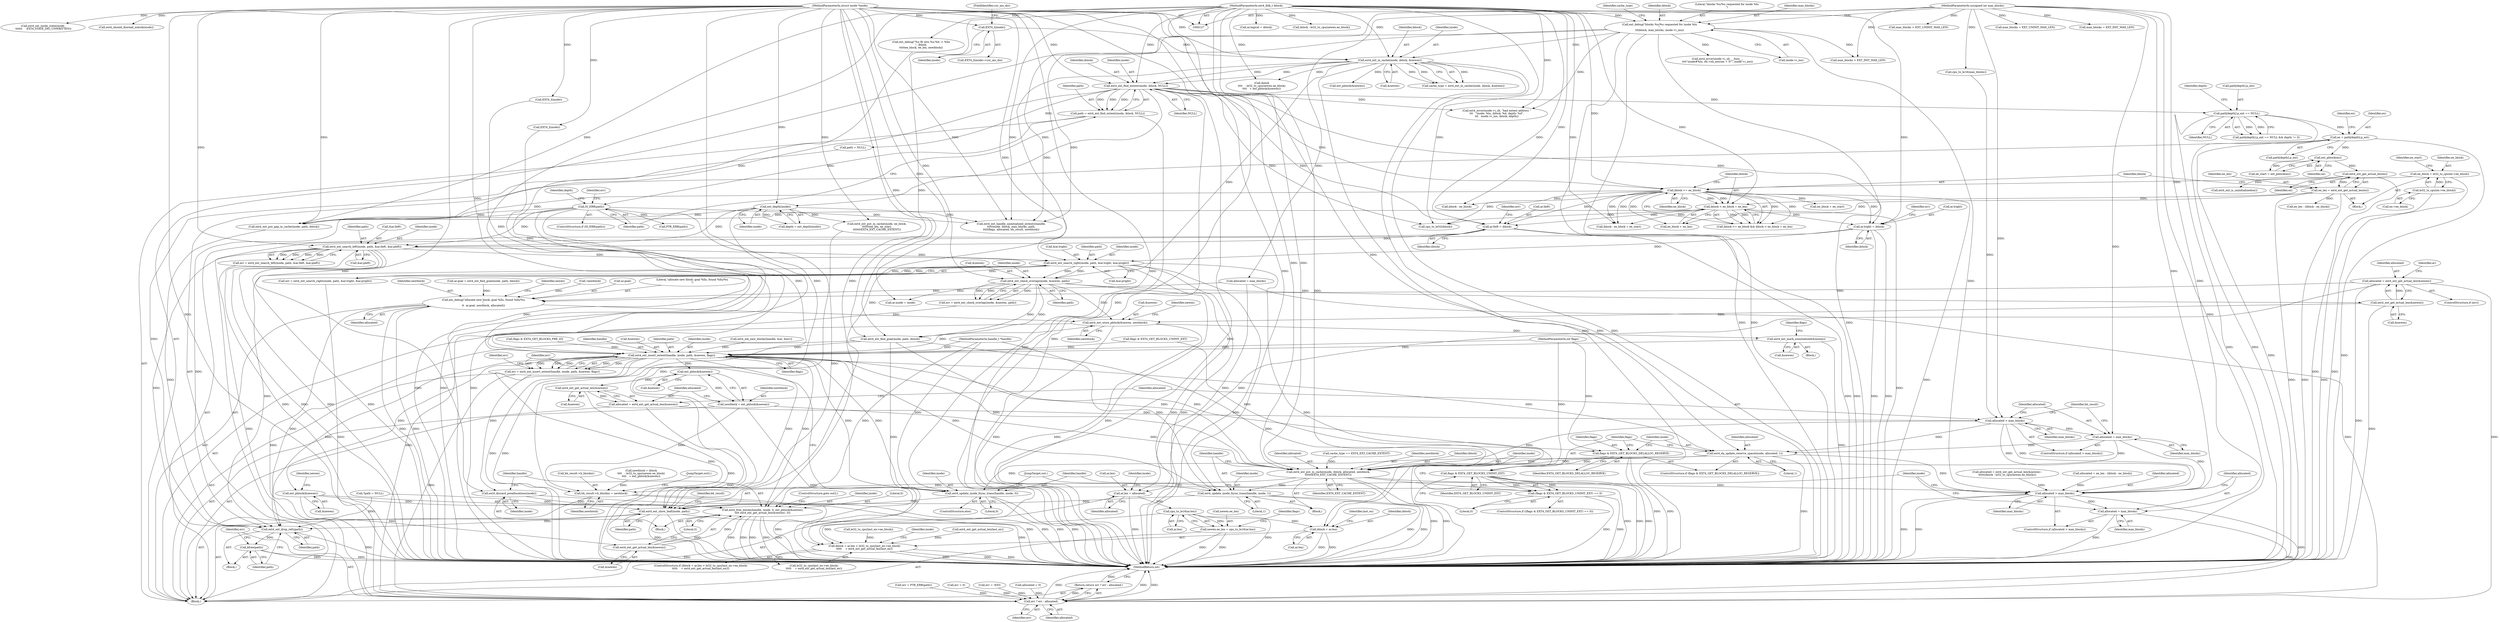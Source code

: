 digraph "0_linux_744692dc059845b2a3022119871846e74d4f6e11@API" {
"1000473" [label="(Call,allocated = ext4_ext_get_actual_len(&newex))"];
"1000475" [label="(Call,ext4_ext_get_actual_len(&newex))"];
"1000466" [label="(Call,ext4_ext_check_overlap(inode, &newex, path))"];
"1000414" [label="(Call,ext4_ext_search_right(inode, path, &ar.lright, &ar.pright))"];
"1000393" [label="(Call,ext4_ext_search_left(inode, path, &ar.lleft, &ar.pleft))"];
"1000253" [label="(Call,ext_depth(inode))"];
"1000235" [label="(Call,ext4_ext_find_extent(inode, iblock, NULL))"];
"1000178" [label="(Call,ext4_ext_in_cache(inode, iblock, &newex))"];
"1000160" [label="(Call,EXT4_I(inode))"];
"1000129" [label="(MethodParameterIn,struct inode *inode)"];
"1000169" [label="(Call,ext_debug(\"blocks %u/%u requested for inode %lu\n\",\n\t\t\tiblock, max_blocks, inode->i_ino))"];
"1000130" [label="(MethodParameterIn,ext4_lblk_t iblock)"];
"1000131" [label="(MethodParameterIn,unsigned int max_blocks)"];
"1000240" [label="(Call,IS_ERR(path))"];
"1000233" [label="(Call,path = ext4_ext_find_extent(inode, iblock, NULL))"];
"1000386" [label="(Call,ar.lleft = iblock)"];
"1000322" [label="(Call,iblock < ee_block + ee_len)"];
"1000319" [label="(Call,iblock >= ee_block)"];
"1000301" [label="(Call,ee_block = le32_to_cpu(ex->ee_block))"];
"1000303" [label="(Call,le32_to_cpu(ex->ee_block))"];
"1000313" [label="(Call,ee_len = ext4_ext_get_actual_len(ex))"];
"1000315" [label="(Call,ext4_ext_get_actual_len(ex))"];
"1000310" [label="(Call,ext_pblock(ex))"];
"1000290" [label="(Call,ex = path[depth].p_ext)"];
"1000257" [label="(Call,path[depth].p_ext == NULL)"];
"1000407" [label="(Call,ar.lright = iblock)"];
"1000500" [label="(Call,ar.len = allocated)"];
"1000548" [label="(Call,cpu_to_le16(ar.len))"];
"1000544" [label="(Call,newex.ee_len = cpu_to_le16(ar.len))"];
"1000600" [label="(Call,iblock + ar.len > le32_to_cpu(last_ex->ee_block)\n\t\t\t\t\t    + ext4_ext_get_actual_len(last_ex))"];
"1000601" [label="(Call,iblock + ar.len)"];
"1000533" [label="(Call,ext_debug(\"allocate new block: goal %llu, found %llu/%u\n\",\n\t\t  ar.goal, newblock, allocated))"];
"1000540" [label="(Call,ext4_ext_store_pblock(&newex, newblock))"];
"1000557" [label="(Call,ext4_ext_mark_uninitialized(&newex))"];
"1000638" [label="(Call,ext4_ext_insert_extent(handle, inode, path, &newex, flags))"];
"1000636" [label="(Call,err = ext4_ext_insert_extent(handle, inode, path, &newex, flags))"];
"1000747" [label="(Call,err ? err : allocated)"];
"1000746" [label="(Return,return err ? err : allocated;)"];
"1000648" [label="(Call,ext4_discard_preallocations(inode))"];
"1000650" [label="(Call,ext4_free_blocks(handle, inode, 0, ext_pblock(&newex),\n\t\t\t\t ext4_ext_get_actual_len(&newex), 0))"];
"1000654" [label="(Call,ext_pblock(&newex))"];
"1000657" [label="(Call,ext4_ext_get_actual_len(&newex))"];
"1000664" [label="(Call,ext_pblock(&newex))"];
"1000662" [label="(Call,newblock = ext_pblock(&newex))"];
"1000696" [label="(Call,ext4_ext_put_in_cache(inode, iblock, allocated, newblock,\n\t\t\t\t\t\tEXT4_EXT_CACHE_EXTENT))"];
"1000702" [label="(Call,ext4_update_inode_fsync_trans(handle, inode, 1))"];
"1000719" [label="(Call,ext4_ext_show_leaf(inode, path))"];
"1000742" [label="(Call,ext4_ext_drop_refs(path))"];
"1000744" [label="(Call,kfree(path))"];
"1000713" [label="(Call,allocated > max_blocks)"];
"1000716" [label="(Call,allocated = max_blocks)"];
"1000733" [label="(Call,bh_result->b_blocknr = newblock)"];
"1000669" [label="(Call,ext4_ext_get_actual_len(&newex))"];
"1000667" [label="(Call,allocated = ext4_ext_get_actual_len(&newex))"];
"1000673" [label="(Call,allocated > max_blocks)"];
"1000676" [label="(Call,allocated = max_blocks)"];
"1000685" [label="(Call,ext4_da_update_reserve_space(inode, allocated, 1))"];
"1000707" [label="(Call,ext4_update_inode_fsync_trans(handle, inode, 0))"];
"1000682" [label="(Call,flags & EXT4_GET_BLOCKS_DELALLOC_RESERVE)"];
"1000691" [label="(Call,flags & EXT4_GET_BLOCKS_UNINIT_EXT)"];
"1000690" [label="(Call,(flags & EXT4_GET_BLOCKS_UNINIT_EXT) == 0)"];
"1000561" [label="(Call,flags & EXT4_GET_BLOCKS_PRE_IO)"];
"1000711" [label="(JumpTarget,out:)"];
"1000265" [label="(Identifier,depth)"];
"1000723" [label="(Identifier,bh_result)"];
"1000482" [label="(Call,ar.inode = inode)"];
"1000667" [label="(Call,allocated = ext4_ext_get_actual_len(&newex))"];
"1000391" [label="(Call,err = ext4_ext_search_left(inode, path, &ar.lleft, &ar.pleft))"];
"1000699" [label="(Identifier,allocated)"];
"1000715" [label="(Identifier,max_blocks)"];
"1000681" [label="(ControlStructure,if (flags & EXT4_GET_BLOCKS_DELALLOC_RESERVE))"];
"1000308" [label="(Call,ee_start = ext_pblock(ex))"];
"1000672" [label="(ControlStructure,if (allocated > max_blocks))"];
"1000464" [label="(Call,err = ext4_ext_check_overlap(inode, &newex, path))"];
"1000235" [label="(Call,ext4_ext_find_extent(inode, iblock, NULL))"];
"1000243" [label="(Call,err = PTR_ERR(path))"];
"1000533" [label="(Call,ext_debug(\"allocate new block: goal %llu, found %llu/%u\n\",\n\t\t  ar.goal, newblock, allocated))"];
"1000298" [label="(Identifier,ex)"];
"1000180" [label="(Identifier,iblock)"];
"1000449" [label="(Call,max_blocks = EXT_UNINIT_MAX_LEN)"];
"1000475" [label="(Call,ext4_ext_get_actual_len(&newex))"];
"1000661" [label="(ControlStructure,goto out2;)"];
"1000680" [label="(Identifier,bh_result)"];
"1000686" [label="(Identifier,inode)"];
"1000207" [label="(Call,iblock\n\t\t\t\t   - le32_to_cpu(newex.ee_block)\n\t\t\t\t   + ext_pblock(&newex))"];
"1000362" [label="(Call,ext4_ext_handle_uninitialized_extents(handle,\n\t\t\t\t\tinode, iblock, max_blocks, path,\n\t\t\t\t\tflags, allocated, bh_result, newblock))"];
"1000500" [label="(Call,ar.len = allocated)"];
"1000304" [label="(Call,ex->ee_block)"];
"1000573" [label="(Call,ext4_set_inode_state(inode,\n \t\t\t\t\t\t     EXT4_STATE_DIO_UNWRITTEN))"];
"1000254" [label="(Identifier,inode)"];
"1000487" [label="(Call,ar.goal = ext4_ext_find_goal(inode, path, iblock))"];
"1000495" [label="(Call,ar.logical = iblock)"];
"1000694" [label="(Literal,0)"];
"1000176" [label="(Call,cache_type = ext4_ext_in_cache(inode, iblock, &newex))"];
"1000131" [label="(MethodParameterIn,unsigned int max_blocks)"];
"1000684" [label="(Identifier,EXT4_GET_BLOCKS_DELALLOC_RESERVE)"];
"1000691" [label="(Call,flags & EXT4_GET_BLOCKS_UNINIT_EXT)"];
"1000675" [label="(Identifier,max_blocks)"];
"1000128" [label="(MethodParameterIn,handle_t *handle)"];
"1000577" [label="(Call,ext4_should_dioread_nolock(inode))"];
"1000470" [label="(Identifier,path)"];
"1000741" [label="(Block,)"];
"1000713" [label="(Call,allocated > max_blocks)"];
"1000161" [label="(Identifier,inode)"];
"1000734" [label="(Call,bh_result->b_blocknr)"];
"1000313" [label="(Call,ee_len = ext4_ext_get_actual_len(ex))"];
"1000415" [label="(Identifier,inode)"];
"1000134" [label="(Block,)"];
"1000330" [label="(Call,iblock - ee_block + ee_start)"];
"1000601" [label="(Call,iblock + ar.len)"];
"1000665" [label="(Call,&newex)"];
"1000491" [label="(Call,ext4_ext_find_goal(inode, path, iblock))"];
"1000749" [label="(Identifier,err)"];
"1000162" [label="(FieldIdentifier,cur_aio_dio)"];
"1000702" [label="(Call,ext4_update_inode_fsync_trans(handle, inode, 1))"];
"1000712" [label="(ControlStructure,if (allocated > max_blocks))"];
"1000688" [label="(Literal,1)"];
"1000658" [label="(Call,&newex)"];
"1000309" [label="(Identifier,ee_start)"];
"1000314" [label="(Identifier,ee_len)"];
"1000748" [label="(Identifier,err)"];
"1000703" [label="(Identifier,handle)"];
"1000615" [label="(Call,EXT4_I(inode))"];
"1000290" [label="(Call,ex = path[depth].p_ext)"];
"1000542" [label="(Identifier,newex)"];
"1000466" [label="(Call,ext4_ext_check_overlap(inode, &newex, path))"];
"1000479" [label="(Call,allocated = max_blocks)"];
"1000751" [label="(MethodReturn,int)"];
"1000437" [label="(Call,max_blocks = EXT_INIT_MAX_LEN)"];
"1000683" [label="(Identifier,flags)"];
"1000504" [label="(Identifier,allocated)"];
"1000650" [label="(Call,ext4_free_blocks(handle, inode, 0, ext_pblock(&newex),\n\t\t\t\t ext4_ext_get_actual_len(&newex), 0))"];
"1000530" [label="(Call,!newblock)"];
"1000705" [label="(Literal,1)"];
"1000611" [label="(Call,ext4_ext_get_actual_len(last_ex))"];
"1000302" [label="(Identifier,ee_block)"];
"1000179" [label="(Identifier,inode)"];
"1000421" [label="(Call,&ar.pright)"];
"1000136" [label="(Call,*path = NULL)"];
"1000205" [label="(Call,newblock = iblock\n\t\t\t\t   - le32_to_cpu(newex.ee_block)\n\t\t\t\t   + ext_pblock(&newex))"];
"1000253" [label="(Call,ext_depth(inode))"];
"1000236" [label="(Identifier,inode)"];
"1000311" [label="(Identifier,ex)"];
"1000178" [label="(Call,ext4_ext_in_cache(inode, iblock, &newex))"];
"1000716" [label="(Call,allocated = max_blocks)"];
"1000319" [label="(Call,iblock >= ee_block)"];
"1000256" [label="(Call,path[depth].p_ext == NULL && depth != 0)"];
"1000413" [label="(Identifier,err)"];
"1000323" [label="(Identifier,iblock)"];
"1000603" [label="(Call,ar.len)"];
"1000173" [label="(Call,inode->i_ino)"];
"1000639" [label="(Identifier,handle)"];
"1000677" [label="(Identifier,allocated)"];
"1000708" [label="(Identifier,handle)"];
"1000637" [label="(Identifier,err)"];
"1000541" [label="(Call,&newex)"];
"1000322" [label="(Call,iblock < ee_block + ee_len)"];
"1000746" [label="(Return,return err ? err : allocated;)"];
"1000744" [label="(Call,kfree(path))"];
"1000687" [label="(Identifier,allocated)"];
"1000159" [label="(Call,EXT4_I(inode)->cur_aio_dio)"];
"1000636" [label="(Call,err = ext4_ext_insert_extent(handle, inode, path, &newex, flags))"];
"1000546" [label="(Identifier,newex)"];
"1000238" [label="(Identifier,NULL)"];
"1000607" [label="(Call,le32_to_cpu(last_ex->ee_block))"];
"1000172" [label="(Identifier,max_blocks)"];
"1000217" [label="(Call,allocated = ext4_ext_get_actual_len(&newex) -\n\t\t\t\t\t(iblock - le32_to_cpu(newex.ee_block)))"];
"1000353" [label="(Call,ext4_ext_put_in_cache(inode, ee_block,\n\t\t\t\t\t\t\tee_len, ee_start,\n\t\t\t\t\t\t\tEXT4_EXT_CACHE_EXTENT))"];
"1000535" [label="(Call,ar.goal)"];
"1000697" [label="(Identifier,inode)"];
"1000642" [label="(Call,&newex)"];
"1000201" [label="(Call,cache_type == EXT4_EXT_CACHE_EXTENT)"];
"1000682" [label="(Call,flags & EXT4_GET_BLOCKS_DELALLOC_RESERVE)"];
"1000669" [label="(Call,ext4_ext_get_actual_len(&newex))"];
"1000234" [label="(Identifier,path)"];
"1000674" [label="(Identifier,allocated)"];
"1000719" [label="(Call,ext4_ext_show_leaf(inode, path))"];
"1000393" [label="(Call,ext4_ext_search_left(inode, path, &ar.lleft, &ar.pleft))"];
"1000169" [label="(Call,ext_debug(\"blocks %u/%u requested for inode %lu\n\",\n\t\t\tiblock, max_blocks, inode->i_ino))"];
"1000733" [label="(Call,bh_result->b_blocknr = newblock)"];
"1000160" [label="(Call,EXT4_I(inode))"];
"1000386" [label="(Call,ar.lleft = iblock)"];
"1000430" [label="(Call,max_blocks > EXT_INIT_MAX_LEN)"];
"1000474" [label="(Identifier,allocated)"];
"1000710" [label="(Literal,0)"];
"1000750" [label="(Identifier,allocated)"];
"1000292" [label="(Call,path[depth].p_ext)"];
"1000417" [label="(Call,&ar.lright)"];
"1000659" [label="(Identifier,newex)"];
"1000664" [label="(Call,ext_pblock(&newex))"];
"1000324" [label="(Call,ee_block + ee_len)"];
"1000695" [label="(Block,)"];
"1000268" [label="(Call,ext4_error(inode->i_sb, \"bad extent address \"\n\t\t\t   \"inode: %lu, iblock: %d, depth: %d\",\n\t\t\t   inode->i_ino, iblock, depth))"];
"1000130" [label="(MethodParameterIn,ext4_lblk_t iblock)"];
"1000644" [label="(Identifier,flags)"];
"1000443" [label="(Call,max_blocks > EXT_UNINIT_MAX_LEN)"];
"1000395" [label="(Identifier,path)"];
"1000685" [label="(Call,ext4_da_update_reserve_space(inode, allocated, 1))"];
"1000663" [label="(Identifier,newblock)"];
"1000244" [label="(Identifier,err)"];
"1000690" [label="(Call,(flags & EXT4_GET_BLOCKS_UNINIT_EXT) == 0)"];
"1000392" [label="(Identifier,err)"];
"1000332" [label="(Call,ee_block + ee_start)"];
"1000299" [label="(Block,)"];
"1000237" [label="(Identifier,iblock)"];
"1000315" [label="(Call,ext4_ext_get_actual_len(ex))"];
"1000696" [label="(Call,ext4_ext_put_in_cache(inode, iblock, allocated, newblock,\n\t\t\t\t\t\tEXT4_EXT_CACHE_EXTENT))"];
"1000616" [label="(Identifier,inode)"];
"1000599" [label="(ControlStructure,if (iblock + ar.len > le32_to_cpu(last_ex->ee_block)\n\t\t\t\t\t    + ext4_ext_get_actual_len(last_ex)))"];
"1000585" [label="(Call,EXT4_I(inode))"];
"1000743" [label="(Identifier,path)"];
"1000692" [label="(Identifier,flags)"];
"1000240" [label="(Call,IS_ERR(path))"];
"1000133" [label="(MethodParameterIn,int flags)"];
"1000396" [label="(Call,&ar.lleft)"];
"1000407" [label="(Call,ar.lright = iblock)"];
"1000387" [label="(Call,ar.lleft)"];
"1000129" [label="(MethodParameterIn,struct inode *inode)"];
"1000411" [label="(Identifier,iblock)"];
"1000701" [label="(Identifier,EXT4_EXT_CACHE_EXTENT)"];
"1000408" [label="(Call,ar.lright)"];
"1000342" [label="(Call,ext_debug(\"%u fit into %u:%d -> %llu\n\", iblock,\n\t\t\t\t\tee_block, ee_len, newblock))"];
"1000320" [label="(Identifier,iblock)"];
"1000548" [label="(Call,cpu_to_le16(ar.len))"];
"1000257" [label="(Call,path[depth].p_ext == NULL)"];
"1000627" [label="(Call,ext4_error(inode->i_sb, __func__,\n\t\t\t\t\"inode#%lu, eh->eh_entries = 0!\", inode->i_ino))"];
"1000263" [label="(Identifier,NULL)"];
"1000241" [label="(Identifier,path)"];
"1000704" [label="(Identifier,inode)"];
"1000400" [label="(Call,&ar.pleft)"];
"1000721" [label="(Identifier,path)"];
"1000335" [label="(Call,allocated = ee_len - (iblock - ee_block))"];
"1000239" [label="(ControlStructure,if (IS_ERR(path)))"];
"1000310" [label="(Call,ext_pblock(ex))"];
"1000718" [label="(Identifier,max_blocks)"];
"1000670" [label="(Call,&newex)"];
"1000660" [label="(Literal,0)"];
"1000673" [label="(Call,allocated > max_blocks)"];
"1000214" [label="(Call,ext_pblock(&newex))"];
"1000501" [label="(Call,ar.len)"];
"1000609" [label="(Identifier,last_ex)"];
"1000177" [label="(Identifier,cache_type)"];
"1000233" [label="(Call,path = ext4_ext_find_extent(inode, iblock, NULL))"];
"1000252" [label="(Identifier,depth)"];
"1000646" [label="(Identifier,err)"];
"1000462" [label="(Call,cpu_to_le16(max_blocks))"];
"1000316" [label="(Identifier,ex)"];
"1000171" [label="(Identifier,iblock)"];
"1000720" [label="(Identifier,inode)"];
"1000717" [label="(Identifier,allocated)"];
"1000706" [label="(ControlStructure,else)"];
"1000689" [label="(ControlStructure,if ((flags & EXT4_GET_BLOCKS_UNINIT_EXT) == 0))"];
"1000709" [label="(Identifier,inode)"];
"1000549" [label="(Call,ar.len)"];
"1000468" [label="(Call,&newex)"];
"1000700" [label="(Identifier,newblock)"];
"1000556" [label="(Block,)"];
"1000456" [label="(Call,cpu_to_le32(iblock))"];
"1000641" [label="(Identifier,path)"];
"1000648" [label="(Call,ext4_discard_preallocations(inode))"];
"1000471" [label="(ControlStructure,if (err))"];
"1000640" [label="(Identifier,inode)"];
"1000558" [label="(Call,&newex)"];
"1000742" [label="(Call,ext4_ext_drop_refs(path))"];
"1000247" [label="(Call,path = NULL)"];
"1000476" [label="(Call,&newex)"];
"1000638" [label="(Call,ext4_ext_insert_extent(handle, inode, path, &newex, flags))"];
"1000394" [label="(Identifier,inode)"];
"1000539" [label="(Identifier,allocated)"];
"1000600" [label="(Call,iblock + ar.len > le32_to_cpu(last_ex->ee_block)\n\t\t\t\t\t    + ext4_ext_get_actual_len(last_ex))"];
"1000652" [label="(Identifier,inode)"];
"1000655" [label="(Call,&newex)"];
"1000170" [label="(Literal,\"blocks %u/%u requested for inode %lu\n\")"];
"1000145" [label="(Call,err = 0)"];
"1000291" [label="(Identifier,ex)"];
"1000223" [label="(Call,iblock - le32_to_cpu(newex.ee_block))"];
"1000303" [label="(Call,le32_to_cpu(ex->ee_block))"];
"1000602" [label="(Identifier,iblock)"];
"1000654" [label="(Call,ext_pblock(&newex))"];
"1000557" [label="(Call,ext4_ext_mark_uninitialized(&newex))"];
"1000545" [label="(Call,newex.ee_len)"];
"1000251" [label="(Call,depth = ext_depth(inode))"];
"1000278" [label="(Call,err = -EIO)"];
"1000554" [label="(Identifier,flags)"];
"1000714" [label="(Identifier,allocated)"];
"1000693" [label="(Identifier,EXT4_GET_BLOCKS_UNINIT_EXT)"];
"1000649" [label="(Identifier,inode)"];
"1000657" [label="(Call,ext4_ext_get_actual_len(&newex))"];
"1000647" [label="(Block,)"];
"1000258" [label="(Call,path[depth].p_ext)"];
"1000534" [label="(Literal,\"allocate new block: goal %llu, found %llu/%u\n\")"];
"1000651" [label="(Identifier,handle)"];
"1000668" [label="(Identifier,allocated)"];
"1000662" [label="(Call,newblock = ext_pblock(&newex))"];
"1000553" [label="(Call,flags & EXT4_GET_BLOCKS_UNINIT_EXT)"];
"1000738" [label="(JumpTarget,out2:)"];
"1000301" [label="(Call,ee_block = le32_to_cpu(ex->ee_block))"];
"1000318" [label="(Call,iblock >= ee_block && iblock < ee_block + ee_len)"];
"1000152" [label="(Call,allocated = 0)"];
"1000707" [label="(Call,ext4_update_inode_fsync_trans(handle, inode, 0))"];
"1000390" [label="(Identifier,iblock)"];
"1000540" [label="(Call,ext4_ext_store_pblock(&newex, newblock))"];
"1000562" [label="(Identifier,flags)"];
"1000339" [label="(Call,iblock - ee_block)"];
"1000467" [label="(Identifier,inode)"];
"1000350" [label="(Call,ext4_ext_is_uninitialized(ex))"];
"1000698" [label="(Identifier,iblock)"];
"1000676" [label="(Call,allocated = max_blocks)"];
"1000544" [label="(Call,newex.ee_len = cpu_to_le16(ar.len))"];
"1000606" [label="(Call,le32_to_cpu(last_ex->ee_block)\n\t\t\t\t\t    + ext4_ext_get_actual_len(last_ex))"];
"1000745" [label="(Identifier,path)"];
"1000337" [label="(Call,ee_len - (iblock - ee_block))"];
"1000414" [label="(Call,ext4_ext_search_right(inode, path, &ar.lright, &ar.pright))"];
"1000181" [label="(Call,&newex)"];
"1000381" [label="(Call,ext4_ext_put_gap_in_cache(inode, path, iblock))"];
"1000321" [label="(Identifier,ee_block)"];
"1000245" [label="(Call,PTR_ERR(path))"];
"1000747" [label="(Call,err ? err : allocated)"];
"1000538" [label="(Identifier,newblock)"];
"1000543" [label="(Identifier,newblock)"];
"1000508" [label="(Identifier,inode)"];
"1000523" [label="(Call,ext4_mb_new_blocks(handle, &ar, &err))"];
"1000678" [label="(Identifier,max_blocks)"];
"1000484" [label="(Identifier,ar)"];
"1000473" [label="(Call,allocated = ext4_ext_get_actual_len(&newex))"];
"1000412" [label="(Call,err = ext4_ext_search_right(inode, path, &ar.lright, &ar.pright))"];
"1000416" [label="(Identifier,path)"];
"1000653" [label="(Literal,0)"];
"1000737" [label="(Identifier,newblock)"];
"1000473" -> "1000471"  [label="AST: "];
"1000473" -> "1000475"  [label="CFG: "];
"1000474" -> "1000473"  [label="AST: "];
"1000475" -> "1000473"  [label="AST: "];
"1000484" -> "1000473"  [label="CFG: "];
"1000473" -> "1000751"  [label="DDG: "];
"1000475" -> "1000473"  [label="DDG: "];
"1000473" -> "1000500"  [label="DDG: "];
"1000473" -> "1000533"  [label="DDG: "];
"1000473" -> "1000747"  [label="DDG: "];
"1000475" -> "1000476"  [label="CFG: "];
"1000476" -> "1000475"  [label="AST: "];
"1000475" -> "1000751"  [label="DDG: "];
"1000466" -> "1000475"  [label="DDG: "];
"1000475" -> "1000540"  [label="DDG: "];
"1000466" -> "1000464"  [label="AST: "];
"1000466" -> "1000470"  [label="CFG: "];
"1000467" -> "1000466"  [label="AST: "];
"1000468" -> "1000466"  [label="AST: "];
"1000470" -> "1000466"  [label="AST: "];
"1000464" -> "1000466"  [label="CFG: "];
"1000466" -> "1000751"  [label="DDG: "];
"1000466" -> "1000464"  [label="DDG: "];
"1000466" -> "1000464"  [label="DDG: "];
"1000466" -> "1000464"  [label="DDG: "];
"1000414" -> "1000466"  [label="DDG: "];
"1000414" -> "1000466"  [label="DDG: "];
"1000129" -> "1000466"  [label="DDG: "];
"1000178" -> "1000466"  [label="DDG: "];
"1000466" -> "1000482"  [label="DDG: "];
"1000466" -> "1000491"  [label="DDG: "];
"1000466" -> "1000491"  [label="DDG: "];
"1000466" -> "1000540"  [label="DDG: "];
"1000414" -> "1000412"  [label="AST: "];
"1000414" -> "1000421"  [label="CFG: "];
"1000415" -> "1000414"  [label="AST: "];
"1000416" -> "1000414"  [label="AST: "];
"1000417" -> "1000414"  [label="AST: "];
"1000421" -> "1000414"  [label="AST: "];
"1000412" -> "1000414"  [label="CFG: "];
"1000414" -> "1000751"  [label="DDG: "];
"1000414" -> "1000751"  [label="DDG: "];
"1000414" -> "1000751"  [label="DDG: "];
"1000414" -> "1000751"  [label="DDG: "];
"1000414" -> "1000412"  [label="DDG: "];
"1000414" -> "1000412"  [label="DDG: "];
"1000414" -> "1000412"  [label="DDG: "];
"1000414" -> "1000412"  [label="DDG: "];
"1000393" -> "1000414"  [label="DDG: "];
"1000393" -> "1000414"  [label="DDG: "];
"1000129" -> "1000414"  [label="DDG: "];
"1000407" -> "1000414"  [label="DDG: "];
"1000414" -> "1000742"  [label="DDG: "];
"1000393" -> "1000391"  [label="AST: "];
"1000393" -> "1000400"  [label="CFG: "];
"1000394" -> "1000393"  [label="AST: "];
"1000395" -> "1000393"  [label="AST: "];
"1000396" -> "1000393"  [label="AST: "];
"1000400" -> "1000393"  [label="AST: "];
"1000391" -> "1000393"  [label="CFG: "];
"1000393" -> "1000751"  [label="DDG: "];
"1000393" -> "1000751"  [label="DDG: "];
"1000393" -> "1000751"  [label="DDG: "];
"1000393" -> "1000751"  [label="DDG: "];
"1000393" -> "1000391"  [label="DDG: "];
"1000393" -> "1000391"  [label="DDG: "];
"1000393" -> "1000391"  [label="DDG: "];
"1000393" -> "1000391"  [label="DDG: "];
"1000253" -> "1000393"  [label="DDG: "];
"1000129" -> "1000393"  [label="DDG: "];
"1000240" -> "1000393"  [label="DDG: "];
"1000386" -> "1000393"  [label="DDG: "];
"1000393" -> "1000742"  [label="DDG: "];
"1000253" -> "1000251"  [label="AST: "];
"1000253" -> "1000254"  [label="CFG: "];
"1000254" -> "1000253"  [label="AST: "];
"1000251" -> "1000253"  [label="CFG: "];
"1000253" -> "1000751"  [label="DDG: "];
"1000253" -> "1000251"  [label="DDG: "];
"1000235" -> "1000253"  [label="DDG: "];
"1000129" -> "1000253"  [label="DDG: "];
"1000253" -> "1000353"  [label="DDG: "];
"1000253" -> "1000362"  [label="DDG: "];
"1000253" -> "1000381"  [label="DDG: "];
"1000235" -> "1000233"  [label="AST: "];
"1000235" -> "1000238"  [label="CFG: "];
"1000236" -> "1000235"  [label="AST: "];
"1000237" -> "1000235"  [label="AST: "];
"1000238" -> "1000235"  [label="AST: "];
"1000233" -> "1000235"  [label="CFG: "];
"1000235" -> "1000751"  [label="DDG: "];
"1000235" -> "1000751"  [label="DDG: "];
"1000235" -> "1000233"  [label="DDG: "];
"1000235" -> "1000233"  [label="DDG: "];
"1000235" -> "1000233"  [label="DDG: "];
"1000178" -> "1000235"  [label="DDG: "];
"1000178" -> "1000235"  [label="DDG: "];
"1000129" -> "1000235"  [label="DDG: "];
"1000130" -> "1000235"  [label="DDG: "];
"1000235" -> "1000247"  [label="DDG: "];
"1000235" -> "1000257"  [label="DDG: "];
"1000235" -> "1000268"  [label="DDG: "];
"1000235" -> "1000319"  [label="DDG: "];
"1000235" -> "1000381"  [label="DDG: "];
"1000235" -> "1000386"  [label="DDG: "];
"1000235" -> "1000407"  [label="DDG: "];
"1000235" -> "1000456"  [label="DDG: "];
"1000178" -> "1000176"  [label="AST: "];
"1000178" -> "1000181"  [label="CFG: "];
"1000179" -> "1000178"  [label="AST: "];
"1000180" -> "1000178"  [label="AST: "];
"1000181" -> "1000178"  [label="AST: "];
"1000176" -> "1000178"  [label="CFG: "];
"1000178" -> "1000751"  [label="DDG: "];
"1000178" -> "1000751"  [label="DDG: "];
"1000178" -> "1000751"  [label="DDG: "];
"1000178" -> "1000176"  [label="DDG: "];
"1000178" -> "1000176"  [label="DDG: "];
"1000178" -> "1000176"  [label="DDG: "];
"1000160" -> "1000178"  [label="DDG: "];
"1000129" -> "1000178"  [label="DDG: "];
"1000169" -> "1000178"  [label="DDG: "];
"1000130" -> "1000178"  [label="DDG: "];
"1000178" -> "1000207"  [label="DDG: "];
"1000178" -> "1000214"  [label="DDG: "];
"1000178" -> "1000719"  [label="DDG: "];
"1000160" -> "1000159"  [label="AST: "];
"1000160" -> "1000161"  [label="CFG: "];
"1000161" -> "1000160"  [label="AST: "];
"1000162" -> "1000160"  [label="CFG: "];
"1000129" -> "1000160"  [label="DDG: "];
"1000129" -> "1000127"  [label="AST: "];
"1000129" -> "1000751"  [label="DDG: "];
"1000129" -> "1000353"  [label="DDG: "];
"1000129" -> "1000362"  [label="DDG: "];
"1000129" -> "1000381"  [label="DDG: "];
"1000129" -> "1000482"  [label="DDG: "];
"1000129" -> "1000491"  [label="DDG: "];
"1000129" -> "1000573"  [label="DDG: "];
"1000129" -> "1000577"  [label="DDG: "];
"1000129" -> "1000585"  [label="DDG: "];
"1000129" -> "1000615"  [label="DDG: "];
"1000129" -> "1000638"  [label="DDG: "];
"1000129" -> "1000648"  [label="DDG: "];
"1000129" -> "1000650"  [label="DDG: "];
"1000129" -> "1000685"  [label="DDG: "];
"1000129" -> "1000696"  [label="DDG: "];
"1000129" -> "1000702"  [label="DDG: "];
"1000129" -> "1000707"  [label="DDG: "];
"1000129" -> "1000719"  [label="DDG: "];
"1000169" -> "1000134"  [label="AST: "];
"1000169" -> "1000173"  [label="CFG: "];
"1000170" -> "1000169"  [label="AST: "];
"1000171" -> "1000169"  [label="AST: "];
"1000172" -> "1000169"  [label="AST: "];
"1000173" -> "1000169"  [label="AST: "];
"1000177" -> "1000169"  [label="CFG: "];
"1000169" -> "1000751"  [label="DDG: "];
"1000169" -> "1000751"  [label="DDG: "];
"1000169" -> "1000751"  [label="DDG: "];
"1000130" -> "1000169"  [label="DDG: "];
"1000131" -> "1000169"  [label="DDG: "];
"1000169" -> "1000268"  [label="DDG: "];
"1000169" -> "1000362"  [label="DDG: "];
"1000169" -> "1000430"  [label="DDG: "];
"1000169" -> "1000627"  [label="DDG: "];
"1000169" -> "1000713"  [label="DDG: "];
"1000130" -> "1000127"  [label="AST: "];
"1000130" -> "1000751"  [label="DDG: "];
"1000130" -> "1000207"  [label="DDG: "];
"1000130" -> "1000223"  [label="DDG: "];
"1000130" -> "1000268"  [label="DDG: "];
"1000130" -> "1000319"  [label="DDG: "];
"1000130" -> "1000322"  [label="DDG: "];
"1000130" -> "1000330"  [label="DDG: "];
"1000130" -> "1000339"  [label="DDG: "];
"1000130" -> "1000342"  [label="DDG: "];
"1000130" -> "1000362"  [label="DDG: "];
"1000130" -> "1000381"  [label="DDG: "];
"1000130" -> "1000386"  [label="DDG: "];
"1000130" -> "1000407"  [label="DDG: "];
"1000130" -> "1000456"  [label="DDG: "];
"1000130" -> "1000491"  [label="DDG: "];
"1000130" -> "1000495"  [label="DDG: "];
"1000130" -> "1000600"  [label="DDG: "];
"1000130" -> "1000601"  [label="DDG: "];
"1000130" -> "1000696"  [label="DDG: "];
"1000131" -> "1000127"  [label="AST: "];
"1000131" -> "1000751"  [label="DDG: "];
"1000131" -> "1000362"  [label="DDG: "];
"1000131" -> "1000430"  [label="DDG: "];
"1000131" -> "1000437"  [label="DDG: "];
"1000131" -> "1000443"  [label="DDG: "];
"1000131" -> "1000449"  [label="DDG: "];
"1000131" -> "1000462"  [label="DDG: "];
"1000131" -> "1000479"  [label="DDG: "];
"1000131" -> "1000673"  [label="DDG: "];
"1000131" -> "1000676"  [label="DDG: "];
"1000131" -> "1000713"  [label="DDG: "];
"1000131" -> "1000716"  [label="DDG: "];
"1000240" -> "1000239"  [label="AST: "];
"1000240" -> "1000241"  [label="CFG: "];
"1000241" -> "1000240"  [label="AST: "];
"1000244" -> "1000240"  [label="CFG: "];
"1000252" -> "1000240"  [label="CFG: "];
"1000240" -> "1000751"  [label="DDG: "];
"1000240" -> "1000751"  [label="DDG: "];
"1000233" -> "1000240"  [label="DDG: "];
"1000240" -> "1000245"  [label="DDG: "];
"1000240" -> "1000362"  [label="DDG: "];
"1000240" -> "1000381"  [label="DDG: "];
"1000240" -> "1000719"  [label="DDG: "];
"1000240" -> "1000742"  [label="DDG: "];
"1000233" -> "1000134"  [label="AST: "];
"1000234" -> "1000233"  [label="AST: "];
"1000241" -> "1000233"  [label="CFG: "];
"1000233" -> "1000751"  [label="DDG: "];
"1000386" -> "1000134"  [label="AST: "];
"1000386" -> "1000390"  [label="CFG: "];
"1000387" -> "1000386"  [label="AST: "];
"1000390" -> "1000386"  [label="AST: "];
"1000392" -> "1000386"  [label="CFG: "];
"1000386" -> "1000751"  [label="DDG: "];
"1000386" -> "1000751"  [label="DDG: "];
"1000322" -> "1000386"  [label="DDG: "];
"1000319" -> "1000386"  [label="DDG: "];
"1000322" -> "1000318"  [label="AST: "];
"1000322" -> "1000324"  [label="CFG: "];
"1000323" -> "1000322"  [label="AST: "];
"1000324" -> "1000322"  [label="AST: "];
"1000318" -> "1000322"  [label="CFG: "];
"1000322" -> "1000751"  [label="DDG: "];
"1000322" -> "1000318"  [label="DDG: "];
"1000322" -> "1000318"  [label="DDG: "];
"1000319" -> "1000322"  [label="DDG: "];
"1000319" -> "1000322"  [label="DDG: "];
"1000313" -> "1000322"  [label="DDG: "];
"1000322" -> "1000330"  [label="DDG: "];
"1000322" -> "1000381"  [label="DDG: "];
"1000322" -> "1000407"  [label="DDG: "];
"1000322" -> "1000456"  [label="DDG: "];
"1000319" -> "1000318"  [label="AST: "];
"1000319" -> "1000321"  [label="CFG: "];
"1000320" -> "1000319"  [label="AST: "];
"1000321" -> "1000319"  [label="AST: "];
"1000323" -> "1000319"  [label="CFG: "];
"1000318" -> "1000319"  [label="CFG: "];
"1000319" -> "1000751"  [label="DDG: "];
"1000319" -> "1000318"  [label="DDG: "];
"1000319" -> "1000318"  [label="DDG: "];
"1000301" -> "1000319"  [label="DDG: "];
"1000319" -> "1000324"  [label="DDG: "];
"1000319" -> "1000330"  [label="DDG: "];
"1000319" -> "1000330"  [label="DDG: "];
"1000319" -> "1000332"  [label="DDG: "];
"1000319" -> "1000339"  [label="DDG: "];
"1000319" -> "1000381"  [label="DDG: "];
"1000319" -> "1000407"  [label="DDG: "];
"1000319" -> "1000456"  [label="DDG: "];
"1000301" -> "1000299"  [label="AST: "];
"1000301" -> "1000303"  [label="CFG: "];
"1000302" -> "1000301"  [label="AST: "];
"1000303" -> "1000301"  [label="AST: "];
"1000309" -> "1000301"  [label="CFG: "];
"1000301" -> "1000751"  [label="DDG: "];
"1000303" -> "1000301"  [label="DDG: "];
"1000303" -> "1000304"  [label="CFG: "];
"1000304" -> "1000303"  [label="AST: "];
"1000303" -> "1000751"  [label="DDG: "];
"1000313" -> "1000299"  [label="AST: "];
"1000313" -> "1000315"  [label="CFG: "];
"1000314" -> "1000313"  [label="AST: "];
"1000315" -> "1000313"  [label="AST: "];
"1000320" -> "1000313"  [label="CFG: "];
"1000313" -> "1000751"  [label="DDG: "];
"1000313" -> "1000751"  [label="DDG: "];
"1000315" -> "1000313"  [label="DDG: "];
"1000313" -> "1000324"  [label="DDG: "];
"1000313" -> "1000337"  [label="DDG: "];
"1000315" -> "1000316"  [label="CFG: "];
"1000316" -> "1000315"  [label="AST: "];
"1000315" -> "1000751"  [label="DDG: "];
"1000310" -> "1000315"  [label="DDG: "];
"1000315" -> "1000350"  [label="DDG: "];
"1000310" -> "1000308"  [label="AST: "];
"1000310" -> "1000311"  [label="CFG: "];
"1000311" -> "1000310"  [label="AST: "];
"1000308" -> "1000310"  [label="CFG: "];
"1000310" -> "1000308"  [label="DDG: "];
"1000290" -> "1000310"  [label="DDG: "];
"1000290" -> "1000134"  [label="AST: "];
"1000290" -> "1000292"  [label="CFG: "];
"1000291" -> "1000290"  [label="AST: "];
"1000292" -> "1000290"  [label="AST: "];
"1000298" -> "1000290"  [label="CFG: "];
"1000290" -> "1000751"  [label="DDG: "];
"1000290" -> "1000751"  [label="DDG: "];
"1000257" -> "1000290"  [label="DDG: "];
"1000257" -> "1000256"  [label="AST: "];
"1000257" -> "1000263"  [label="CFG: "];
"1000258" -> "1000257"  [label="AST: "];
"1000263" -> "1000257"  [label="AST: "];
"1000265" -> "1000257"  [label="CFG: "];
"1000256" -> "1000257"  [label="CFG: "];
"1000257" -> "1000751"  [label="DDG: "];
"1000257" -> "1000751"  [label="DDG: "];
"1000257" -> "1000256"  [label="DDG: "];
"1000257" -> "1000256"  [label="DDG: "];
"1000407" -> "1000134"  [label="AST: "];
"1000407" -> "1000411"  [label="CFG: "];
"1000408" -> "1000407"  [label="AST: "];
"1000411" -> "1000407"  [label="AST: "];
"1000413" -> "1000407"  [label="CFG: "];
"1000407" -> "1000751"  [label="DDG: "];
"1000407" -> "1000751"  [label="DDG: "];
"1000500" -> "1000134"  [label="AST: "];
"1000500" -> "1000504"  [label="CFG: "];
"1000501" -> "1000500"  [label="AST: "];
"1000504" -> "1000500"  [label="AST: "];
"1000508" -> "1000500"  [label="CFG: "];
"1000500" -> "1000751"  [label="DDG: "];
"1000479" -> "1000500"  [label="DDG: "];
"1000500" -> "1000548"  [label="DDG: "];
"1000548" -> "1000544"  [label="AST: "];
"1000548" -> "1000549"  [label="CFG: "];
"1000549" -> "1000548"  [label="AST: "];
"1000544" -> "1000548"  [label="CFG: "];
"1000548" -> "1000751"  [label="DDG: "];
"1000548" -> "1000544"  [label="DDG: "];
"1000548" -> "1000600"  [label="DDG: "];
"1000548" -> "1000601"  [label="DDG: "];
"1000544" -> "1000134"  [label="AST: "];
"1000545" -> "1000544"  [label="AST: "];
"1000554" -> "1000544"  [label="CFG: "];
"1000544" -> "1000751"  [label="DDG: "];
"1000544" -> "1000751"  [label="DDG: "];
"1000600" -> "1000599"  [label="AST: "];
"1000600" -> "1000606"  [label="CFG: "];
"1000601" -> "1000600"  [label="AST: "];
"1000606" -> "1000600"  [label="AST: "];
"1000616" -> "1000600"  [label="CFG: "];
"1000637" -> "1000600"  [label="CFG: "];
"1000600" -> "1000751"  [label="DDG: "];
"1000600" -> "1000751"  [label="DDG: "];
"1000600" -> "1000751"  [label="DDG: "];
"1000491" -> "1000600"  [label="DDG: "];
"1000607" -> "1000600"  [label="DDG: "];
"1000611" -> "1000600"  [label="DDG: "];
"1000601" -> "1000603"  [label="CFG: "];
"1000602" -> "1000601"  [label="AST: "];
"1000603" -> "1000601"  [label="AST: "];
"1000609" -> "1000601"  [label="CFG: "];
"1000601" -> "1000751"  [label="DDG: "];
"1000601" -> "1000751"  [label="DDG: "];
"1000491" -> "1000601"  [label="DDG: "];
"1000533" -> "1000134"  [label="AST: "];
"1000533" -> "1000539"  [label="CFG: "];
"1000534" -> "1000533"  [label="AST: "];
"1000535" -> "1000533"  [label="AST: "];
"1000538" -> "1000533"  [label="AST: "];
"1000539" -> "1000533"  [label="AST: "];
"1000542" -> "1000533"  [label="CFG: "];
"1000533" -> "1000751"  [label="DDG: "];
"1000533" -> "1000751"  [label="DDG: "];
"1000487" -> "1000533"  [label="DDG: "];
"1000530" -> "1000533"  [label="DDG: "];
"1000479" -> "1000533"  [label="DDG: "];
"1000533" -> "1000540"  [label="DDG: "];
"1000533" -> "1000747"  [label="DDG: "];
"1000540" -> "1000134"  [label="AST: "];
"1000540" -> "1000543"  [label="CFG: "];
"1000541" -> "1000540"  [label="AST: "];
"1000543" -> "1000540"  [label="AST: "];
"1000546" -> "1000540"  [label="CFG: "];
"1000540" -> "1000751"  [label="DDG: "];
"1000540" -> "1000751"  [label="DDG: "];
"1000540" -> "1000557"  [label="DDG: "];
"1000540" -> "1000638"  [label="DDG: "];
"1000557" -> "1000556"  [label="AST: "];
"1000557" -> "1000558"  [label="CFG: "];
"1000558" -> "1000557"  [label="AST: "];
"1000562" -> "1000557"  [label="CFG: "];
"1000557" -> "1000751"  [label="DDG: "];
"1000557" -> "1000638"  [label="DDG: "];
"1000638" -> "1000636"  [label="AST: "];
"1000638" -> "1000644"  [label="CFG: "];
"1000639" -> "1000638"  [label="AST: "];
"1000640" -> "1000638"  [label="AST: "];
"1000641" -> "1000638"  [label="AST: "];
"1000642" -> "1000638"  [label="AST: "];
"1000644" -> "1000638"  [label="AST: "];
"1000636" -> "1000638"  [label="CFG: "];
"1000638" -> "1000751"  [label="DDG: "];
"1000638" -> "1000751"  [label="DDG: "];
"1000638" -> "1000636"  [label="DDG: "];
"1000638" -> "1000636"  [label="DDG: "];
"1000638" -> "1000636"  [label="DDG: "];
"1000638" -> "1000636"  [label="DDG: "];
"1000638" -> "1000636"  [label="DDG: "];
"1000523" -> "1000638"  [label="DDG: "];
"1000128" -> "1000638"  [label="DDG: "];
"1000615" -> "1000638"  [label="DDG: "];
"1000585" -> "1000638"  [label="DDG: "];
"1000491" -> "1000638"  [label="DDG: "];
"1000561" -> "1000638"  [label="DDG: "];
"1000553" -> "1000638"  [label="DDG: "];
"1000133" -> "1000638"  [label="DDG: "];
"1000638" -> "1000648"  [label="DDG: "];
"1000638" -> "1000650"  [label="DDG: "];
"1000638" -> "1000654"  [label="DDG: "];
"1000638" -> "1000664"  [label="DDG: "];
"1000638" -> "1000682"  [label="DDG: "];
"1000638" -> "1000685"  [label="DDG: "];
"1000638" -> "1000696"  [label="DDG: "];
"1000638" -> "1000702"  [label="DDG: "];
"1000638" -> "1000707"  [label="DDG: "];
"1000638" -> "1000707"  [label="DDG: "];
"1000638" -> "1000719"  [label="DDG: "];
"1000638" -> "1000742"  [label="DDG: "];
"1000636" -> "1000134"  [label="AST: "];
"1000637" -> "1000636"  [label="AST: "];
"1000646" -> "1000636"  [label="CFG: "];
"1000636" -> "1000751"  [label="DDG: "];
"1000636" -> "1000747"  [label="DDG: "];
"1000747" -> "1000746"  [label="AST: "];
"1000747" -> "1000749"  [label="CFG: "];
"1000747" -> "1000750"  [label="CFG: "];
"1000748" -> "1000747"  [label="AST: "];
"1000749" -> "1000747"  [label="AST: "];
"1000750" -> "1000747"  [label="AST: "];
"1000746" -> "1000747"  [label="CFG: "];
"1000747" -> "1000751"  [label="DDG: "];
"1000747" -> "1000751"  [label="DDG: "];
"1000747" -> "1000751"  [label="DDG: "];
"1000747" -> "1000746"  [label="DDG: "];
"1000464" -> "1000747"  [label="DDG: "];
"1000391" -> "1000747"  [label="DDG: "];
"1000412" -> "1000747"  [label="DDG: "];
"1000243" -> "1000747"  [label="DDG: "];
"1000145" -> "1000747"  [label="DDG: "];
"1000278" -> "1000747"  [label="DDG: "];
"1000713" -> "1000747"  [label="DDG: "];
"1000716" -> "1000747"  [label="DDG: "];
"1000152" -> "1000747"  [label="DDG: "];
"1000479" -> "1000747"  [label="DDG: "];
"1000746" -> "1000134"  [label="AST: "];
"1000751" -> "1000746"  [label="CFG: "];
"1000746" -> "1000751"  [label="DDG: "];
"1000648" -> "1000647"  [label="AST: "];
"1000648" -> "1000649"  [label="CFG: "];
"1000649" -> "1000648"  [label="AST: "];
"1000651" -> "1000648"  [label="CFG: "];
"1000648" -> "1000751"  [label="DDG: "];
"1000648" -> "1000650"  [label="DDG: "];
"1000650" -> "1000647"  [label="AST: "];
"1000650" -> "1000660"  [label="CFG: "];
"1000651" -> "1000650"  [label="AST: "];
"1000652" -> "1000650"  [label="AST: "];
"1000653" -> "1000650"  [label="AST: "];
"1000654" -> "1000650"  [label="AST: "];
"1000657" -> "1000650"  [label="AST: "];
"1000660" -> "1000650"  [label="AST: "];
"1000661" -> "1000650"  [label="CFG: "];
"1000650" -> "1000751"  [label="DDG: "];
"1000650" -> "1000751"  [label="DDG: "];
"1000650" -> "1000751"  [label="DDG: "];
"1000650" -> "1000751"  [label="DDG: "];
"1000650" -> "1000751"  [label="DDG: "];
"1000128" -> "1000650"  [label="DDG: "];
"1000654" -> "1000650"  [label="DDG: "];
"1000657" -> "1000650"  [label="DDG: "];
"1000654" -> "1000655"  [label="CFG: "];
"1000655" -> "1000654"  [label="AST: "];
"1000659" -> "1000654"  [label="CFG: "];
"1000654" -> "1000657"  [label="DDG: "];
"1000657" -> "1000658"  [label="CFG: "];
"1000658" -> "1000657"  [label="AST: "];
"1000660" -> "1000657"  [label="CFG: "];
"1000657" -> "1000751"  [label="DDG: "];
"1000664" -> "1000662"  [label="AST: "];
"1000664" -> "1000665"  [label="CFG: "];
"1000665" -> "1000664"  [label="AST: "];
"1000662" -> "1000664"  [label="CFG: "];
"1000664" -> "1000662"  [label="DDG: "];
"1000664" -> "1000669"  [label="DDG: "];
"1000662" -> "1000134"  [label="AST: "];
"1000663" -> "1000662"  [label="AST: "];
"1000668" -> "1000662"  [label="CFG: "];
"1000662" -> "1000751"  [label="DDG: "];
"1000662" -> "1000696"  [label="DDG: "];
"1000662" -> "1000733"  [label="DDG: "];
"1000696" -> "1000695"  [label="AST: "];
"1000696" -> "1000701"  [label="CFG: "];
"1000697" -> "1000696"  [label="AST: "];
"1000698" -> "1000696"  [label="AST: "];
"1000699" -> "1000696"  [label="AST: "];
"1000700" -> "1000696"  [label="AST: "];
"1000701" -> "1000696"  [label="AST: "];
"1000703" -> "1000696"  [label="CFG: "];
"1000696" -> "1000751"  [label="DDG: "];
"1000696" -> "1000751"  [label="DDG: "];
"1000696" -> "1000751"  [label="DDG: "];
"1000685" -> "1000696"  [label="DDG: "];
"1000685" -> "1000696"  [label="DDG: "];
"1000491" -> "1000696"  [label="DDG: "];
"1000676" -> "1000696"  [label="DDG: "];
"1000673" -> "1000696"  [label="DDG: "];
"1000201" -> "1000696"  [label="DDG: "];
"1000696" -> "1000702"  [label="DDG: "];
"1000696" -> "1000713"  [label="DDG: "];
"1000696" -> "1000733"  [label="DDG: "];
"1000702" -> "1000695"  [label="AST: "];
"1000702" -> "1000705"  [label="CFG: "];
"1000703" -> "1000702"  [label="AST: "];
"1000704" -> "1000702"  [label="AST: "];
"1000705" -> "1000702"  [label="AST: "];
"1000711" -> "1000702"  [label="CFG: "];
"1000702" -> "1000751"  [label="DDG: "];
"1000702" -> "1000751"  [label="DDG: "];
"1000128" -> "1000702"  [label="DDG: "];
"1000702" -> "1000719"  [label="DDG: "];
"1000719" -> "1000134"  [label="AST: "];
"1000719" -> "1000721"  [label="CFG: "];
"1000720" -> "1000719"  [label="AST: "];
"1000721" -> "1000719"  [label="AST: "];
"1000723" -> "1000719"  [label="CFG: "];
"1000719" -> "1000751"  [label="DDG: "];
"1000719" -> "1000751"  [label="DDG: "];
"1000719" -> "1000751"  [label="DDG: "];
"1000707" -> "1000719"  [label="DDG: "];
"1000353" -> "1000719"  [label="DDG: "];
"1000136" -> "1000719"  [label="DDG: "];
"1000719" -> "1000742"  [label="DDG: "];
"1000742" -> "1000741"  [label="AST: "];
"1000742" -> "1000743"  [label="CFG: "];
"1000743" -> "1000742"  [label="AST: "];
"1000745" -> "1000742"  [label="CFG: "];
"1000742" -> "1000751"  [label="DDG: "];
"1000247" -> "1000742"  [label="DDG: "];
"1000381" -> "1000742"  [label="DDG: "];
"1000491" -> "1000742"  [label="DDG: "];
"1000136" -> "1000742"  [label="DDG: "];
"1000742" -> "1000744"  [label="DDG: "];
"1000744" -> "1000741"  [label="AST: "];
"1000744" -> "1000745"  [label="CFG: "];
"1000745" -> "1000744"  [label="AST: "];
"1000748" -> "1000744"  [label="CFG: "];
"1000744" -> "1000751"  [label="DDG: "];
"1000744" -> "1000751"  [label="DDG: "];
"1000713" -> "1000712"  [label="AST: "];
"1000713" -> "1000715"  [label="CFG: "];
"1000714" -> "1000713"  [label="AST: "];
"1000715" -> "1000713"  [label="AST: "];
"1000717" -> "1000713"  [label="CFG: "];
"1000720" -> "1000713"  [label="CFG: "];
"1000713" -> "1000751"  [label="DDG: "];
"1000713" -> "1000751"  [label="DDG: "];
"1000335" -> "1000713"  [label="DDG: "];
"1000676" -> "1000713"  [label="DDG: "];
"1000685" -> "1000713"  [label="DDG: "];
"1000217" -> "1000713"  [label="DDG: "];
"1000673" -> "1000713"  [label="DDG: "];
"1000673" -> "1000713"  [label="DDG: "];
"1000713" -> "1000716"  [label="DDG: "];
"1000716" -> "1000712"  [label="AST: "];
"1000716" -> "1000718"  [label="CFG: "];
"1000717" -> "1000716"  [label="AST: "];
"1000718" -> "1000716"  [label="AST: "];
"1000720" -> "1000716"  [label="CFG: "];
"1000716" -> "1000751"  [label="DDG: "];
"1000733" -> "1000134"  [label="AST: "];
"1000733" -> "1000737"  [label="CFG: "];
"1000734" -> "1000733"  [label="AST: "];
"1000737" -> "1000733"  [label="AST: "];
"1000738" -> "1000733"  [label="CFG: "];
"1000733" -> "1000751"  [label="DDG: "];
"1000733" -> "1000751"  [label="DDG: "];
"1000205" -> "1000733"  [label="DDG: "];
"1000342" -> "1000733"  [label="DDG: "];
"1000669" -> "1000667"  [label="AST: "];
"1000669" -> "1000670"  [label="CFG: "];
"1000670" -> "1000669"  [label="AST: "];
"1000667" -> "1000669"  [label="CFG: "];
"1000669" -> "1000751"  [label="DDG: "];
"1000669" -> "1000667"  [label="DDG: "];
"1000667" -> "1000134"  [label="AST: "];
"1000668" -> "1000667"  [label="AST: "];
"1000674" -> "1000667"  [label="CFG: "];
"1000667" -> "1000751"  [label="DDG: "];
"1000667" -> "1000673"  [label="DDG: "];
"1000673" -> "1000672"  [label="AST: "];
"1000673" -> "1000675"  [label="CFG: "];
"1000674" -> "1000673"  [label="AST: "];
"1000675" -> "1000673"  [label="AST: "];
"1000677" -> "1000673"  [label="CFG: "];
"1000680" -> "1000673"  [label="CFG: "];
"1000462" -> "1000673"  [label="DDG: "];
"1000673" -> "1000676"  [label="DDG: "];
"1000673" -> "1000685"  [label="DDG: "];
"1000676" -> "1000672"  [label="AST: "];
"1000676" -> "1000678"  [label="CFG: "];
"1000677" -> "1000676"  [label="AST: "];
"1000678" -> "1000676"  [label="AST: "];
"1000680" -> "1000676"  [label="CFG: "];
"1000676" -> "1000685"  [label="DDG: "];
"1000685" -> "1000681"  [label="AST: "];
"1000685" -> "1000688"  [label="CFG: "];
"1000686" -> "1000685"  [label="AST: "];
"1000687" -> "1000685"  [label="AST: "];
"1000688" -> "1000685"  [label="AST: "];
"1000692" -> "1000685"  [label="CFG: "];
"1000685" -> "1000751"  [label="DDG: "];
"1000685" -> "1000707"  [label="DDG: "];
"1000707" -> "1000706"  [label="AST: "];
"1000707" -> "1000710"  [label="CFG: "];
"1000708" -> "1000707"  [label="AST: "];
"1000709" -> "1000707"  [label="AST: "];
"1000710" -> "1000707"  [label="AST: "];
"1000711" -> "1000707"  [label="CFG: "];
"1000707" -> "1000751"  [label="DDG: "];
"1000707" -> "1000751"  [label="DDG: "];
"1000128" -> "1000707"  [label="DDG: "];
"1000682" -> "1000681"  [label="AST: "];
"1000682" -> "1000684"  [label="CFG: "];
"1000683" -> "1000682"  [label="AST: "];
"1000684" -> "1000682"  [label="AST: "];
"1000686" -> "1000682"  [label="CFG: "];
"1000692" -> "1000682"  [label="CFG: "];
"1000682" -> "1000751"  [label="DDG: "];
"1000682" -> "1000751"  [label="DDG: "];
"1000133" -> "1000682"  [label="DDG: "];
"1000682" -> "1000691"  [label="DDG: "];
"1000691" -> "1000690"  [label="AST: "];
"1000691" -> "1000693"  [label="CFG: "];
"1000692" -> "1000691"  [label="AST: "];
"1000693" -> "1000691"  [label="AST: "];
"1000694" -> "1000691"  [label="CFG: "];
"1000691" -> "1000751"  [label="DDG: "];
"1000691" -> "1000751"  [label="DDG: "];
"1000691" -> "1000690"  [label="DDG: "];
"1000691" -> "1000690"  [label="DDG: "];
"1000133" -> "1000691"  [label="DDG: "];
"1000553" -> "1000691"  [label="DDG: "];
"1000690" -> "1000689"  [label="AST: "];
"1000690" -> "1000694"  [label="CFG: "];
"1000694" -> "1000690"  [label="AST: "];
"1000697" -> "1000690"  [label="CFG: "];
"1000708" -> "1000690"  [label="CFG: "];
"1000690" -> "1000751"  [label="DDG: "];
"1000690" -> "1000751"  [label="DDG: "];
}
